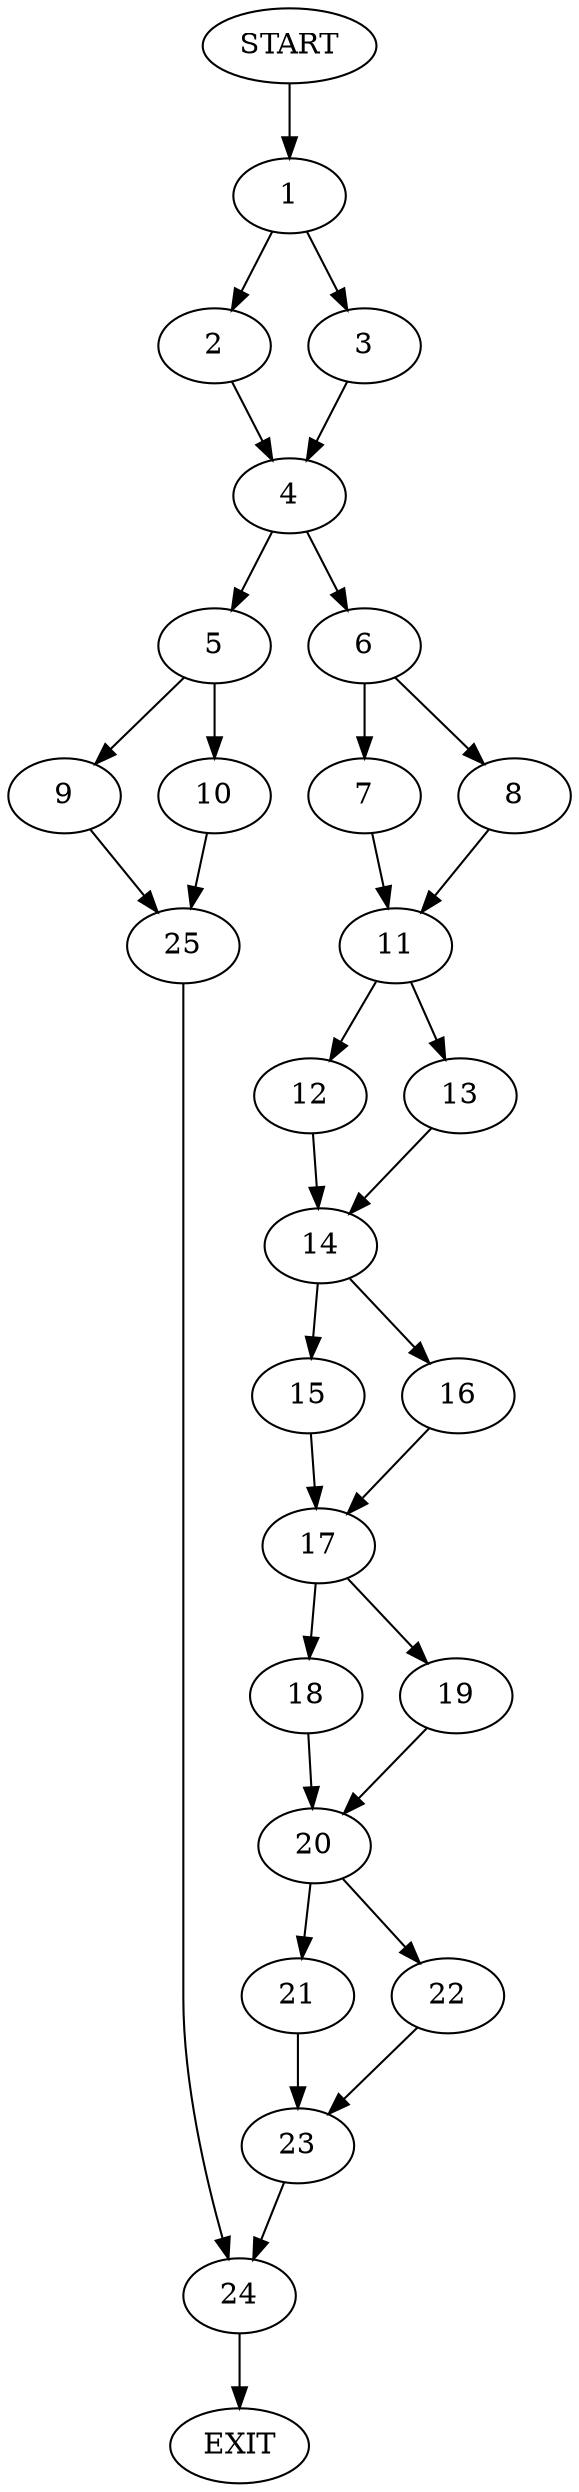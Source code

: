 digraph {
0 [label="START"]
26 [label="EXIT"]
0 -> 1
1 -> 2
1 -> 3
2 -> 4
3 -> 4
4 -> 5
4 -> 6
6 -> 7
6 -> 8
5 -> 9
5 -> 10
8 -> 11
7 -> 11
11 -> 12
11 -> 13
13 -> 14
12 -> 14
14 -> 15
14 -> 16
16 -> 17
15 -> 17
17 -> 18
17 -> 19
19 -> 20
18 -> 20
20 -> 21
20 -> 22
21 -> 23
22 -> 23
23 -> 24
24 -> 26
10 -> 25
9 -> 25
25 -> 24
}
